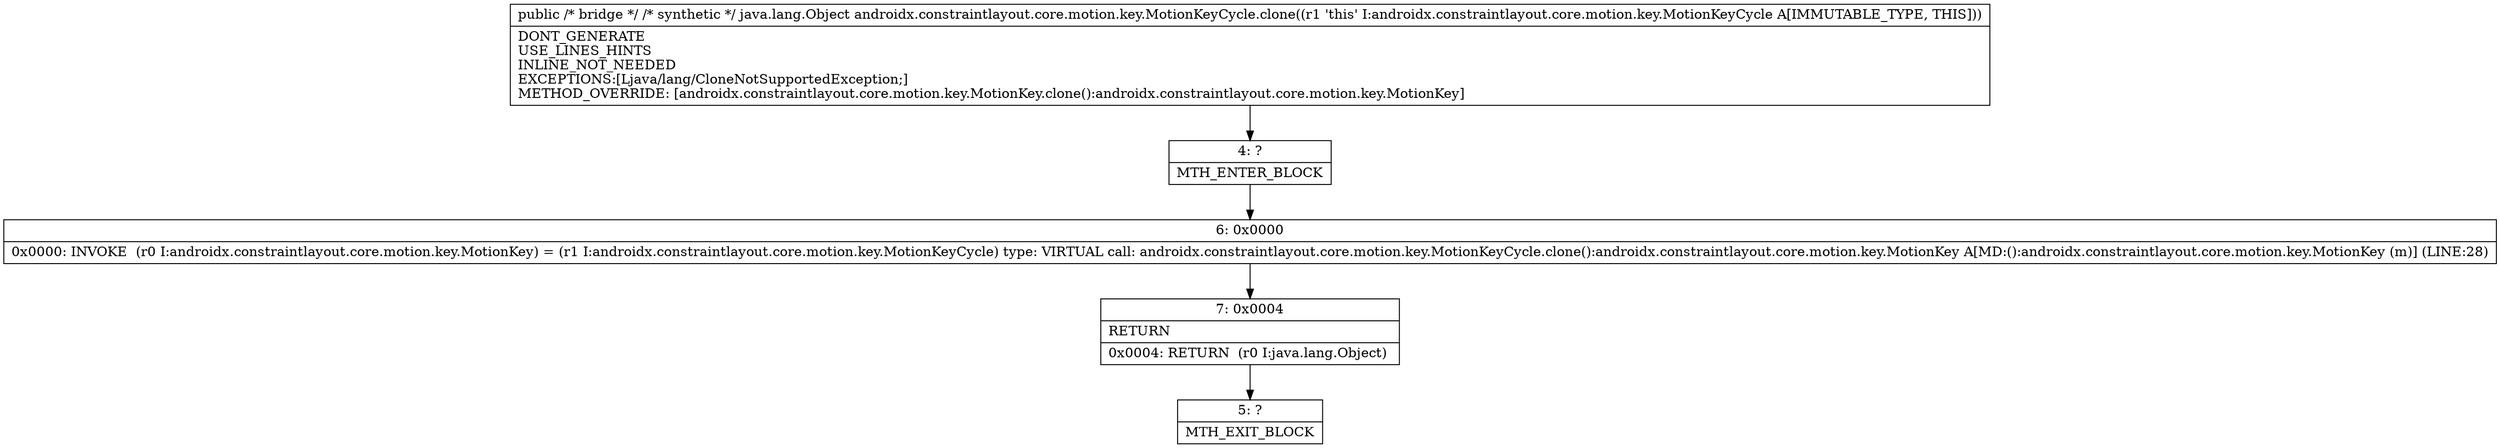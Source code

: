 digraph "CFG forandroidx.constraintlayout.core.motion.key.MotionKeyCycle.clone()Ljava\/lang\/Object;" {
Node_4 [shape=record,label="{4\:\ ?|MTH_ENTER_BLOCK\l}"];
Node_6 [shape=record,label="{6\:\ 0x0000|0x0000: INVOKE  (r0 I:androidx.constraintlayout.core.motion.key.MotionKey) = (r1 I:androidx.constraintlayout.core.motion.key.MotionKeyCycle) type: VIRTUAL call: androidx.constraintlayout.core.motion.key.MotionKeyCycle.clone():androidx.constraintlayout.core.motion.key.MotionKey A[MD:():androidx.constraintlayout.core.motion.key.MotionKey (m)] (LINE:28)\l}"];
Node_7 [shape=record,label="{7\:\ 0x0004|RETURN\l|0x0004: RETURN  (r0 I:java.lang.Object) \l}"];
Node_5 [shape=record,label="{5\:\ ?|MTH_EXIT_BLOCK\l}"];
MethodNode[shape=record,label="{public \/* bridge *\/ \/* synthetic *\/ java.lang.Object androidx.constraintlayout.core.motion.key.MotionKeyCycle.clone((r1 'this' I:androidx.constraintlayout.core.motion.key.MotionKeyCycle A[IMMUTABLE_TYPE, THIS]))  | DONT_GENERATE\lUSE_LINES_HINTS\lINLINE_NOT_NEEDED\lEXCEPTIONS:[Ljava\/lang\/CloneNotSupportedException;]\lMETHOD_OVERRIDE: [androidx.constraintlayout.core.motion.key.MotionKey.clone():androidx.constraintlayout.core.motion.key.MotionKey]\l}"];
MethodNode -> Node_4;Node_4 -> Node_6;
Node_6 -> Node_7;
Node_7 -> Node_5;
}

